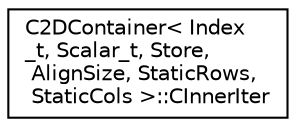 digraph "Graphical Class Hierarchy"
{
 // LATEX_PDF_SIZE
  edge [fontname="Helvetica",fontsize="10",labelfontname="Helvetica",labelfontsize="10"];
  node [fontname="Helvetica",fontsize="10",shape=record];
  rankdir="LR";
  Node0 [label="C2DContainer\< Index\l_t, Scalar_t, Store,\l AlignSize, StaticRows,\l StaticCols \>::CInnerIter",height=0.2,width=0.4,color="black", fillcolor="white", style="filled",URL="$classC2DContainer_1_1CInnerIter.html",tooltip="Scalar iterator to the inner dimension of the container, read-only."];
}
